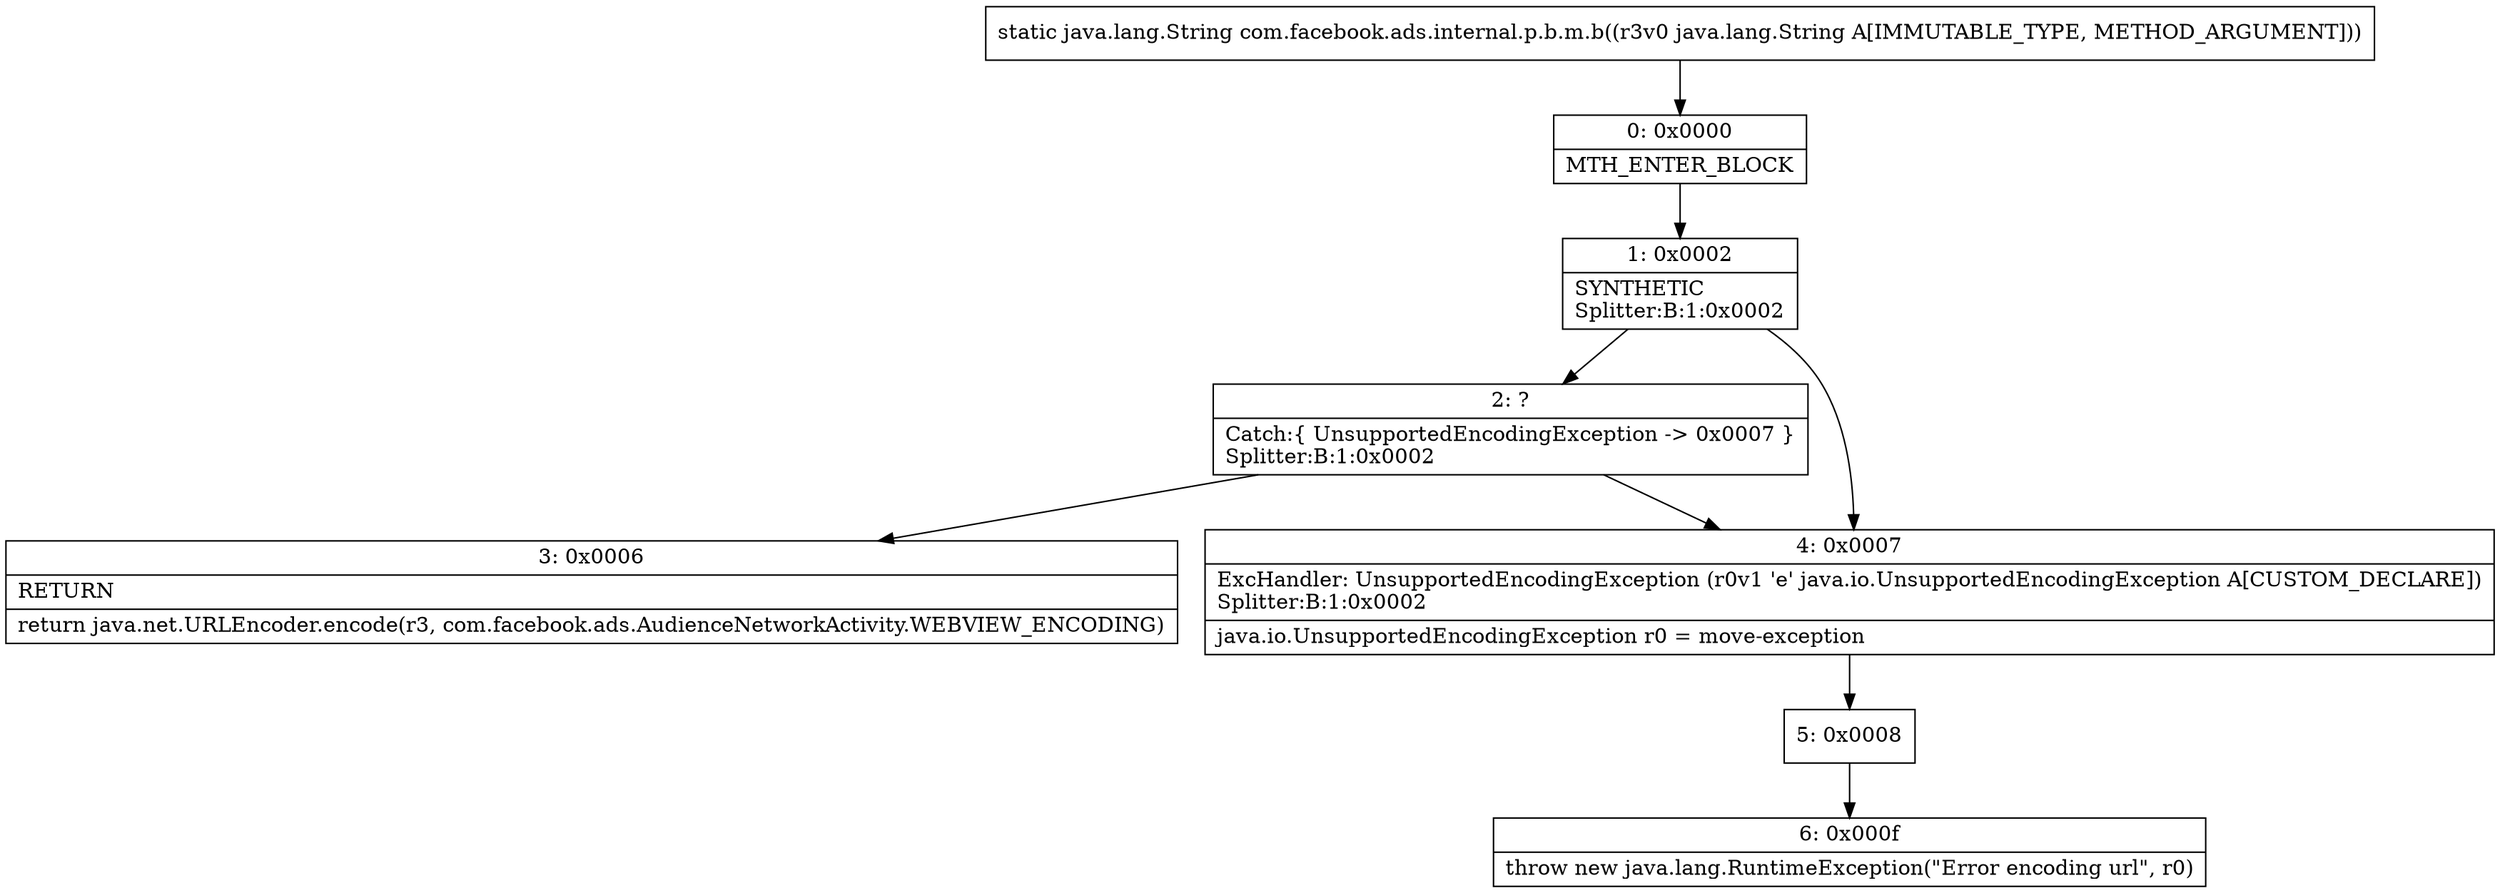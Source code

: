 digraph "CFG forcom.facebook.ads.internal.p.b.m.b(Ljava\/lang\/String;)Ljava\/lang\/String;" {
Node_0 [shape=record,label="{0\:\ 0x0000|MTH_ENTER_BLOCK\l}"];
Node_1 [shape=record,label="{1\:\ 0x0002|SYNTHETIC\lSplitter:B:1:0x0002\l}"];
Node_2 [shape=record,label="{2\:\ ?|Catch:\{ UnsupportedEncodingException \-\> 0x0007 \}\lSplitter:B:1:0x0002\l}"];
Node_3 [shape=record,label="{3\:\ 0x0006|RETURN\l|return java.net.URLEncoder.encode(r3, com.facebook.ads.AudienceNetworkActivity.WEBVIEW_ENCODING)\l}"];
Node_4 [shape=record,label="{4\:\ 0x0007|ExcHandler: UnsupportedEncodingException (r0v1 'e' java.io.UnsupportedEncodingException A[CUSTOM_DECLARE])\lSplitter:B:1:0x0002\l|java.io.UnsupportedEncodingException r0 = move\-exception\l}"];
Node_5 [shape=record,label="{5\:\ 0x0008}"];
Node_6 [shape=record,label="{6\:\ 0x000f|throw new java.lang.RuntimeException(\"Error encoding url\", r0)\l}"];
MethodNode[shape=record,label="{static java.lang.String com.facebook.ads.internal.p.b.m.b((r3v0 java.lang.String A[IMMUTABLE_TYPE, METHOD_ARGUMENT])) }"];
MethodNode -> Node_0;
Node_0 -> Node_1;
Node_1 -> Node_2;
Node_1 -> Node_4;
Node_2 -> Node_4;
Node_2 -> Node_3;
Node_4 -> Node_5;
Node_5 -> Node_6;
}

